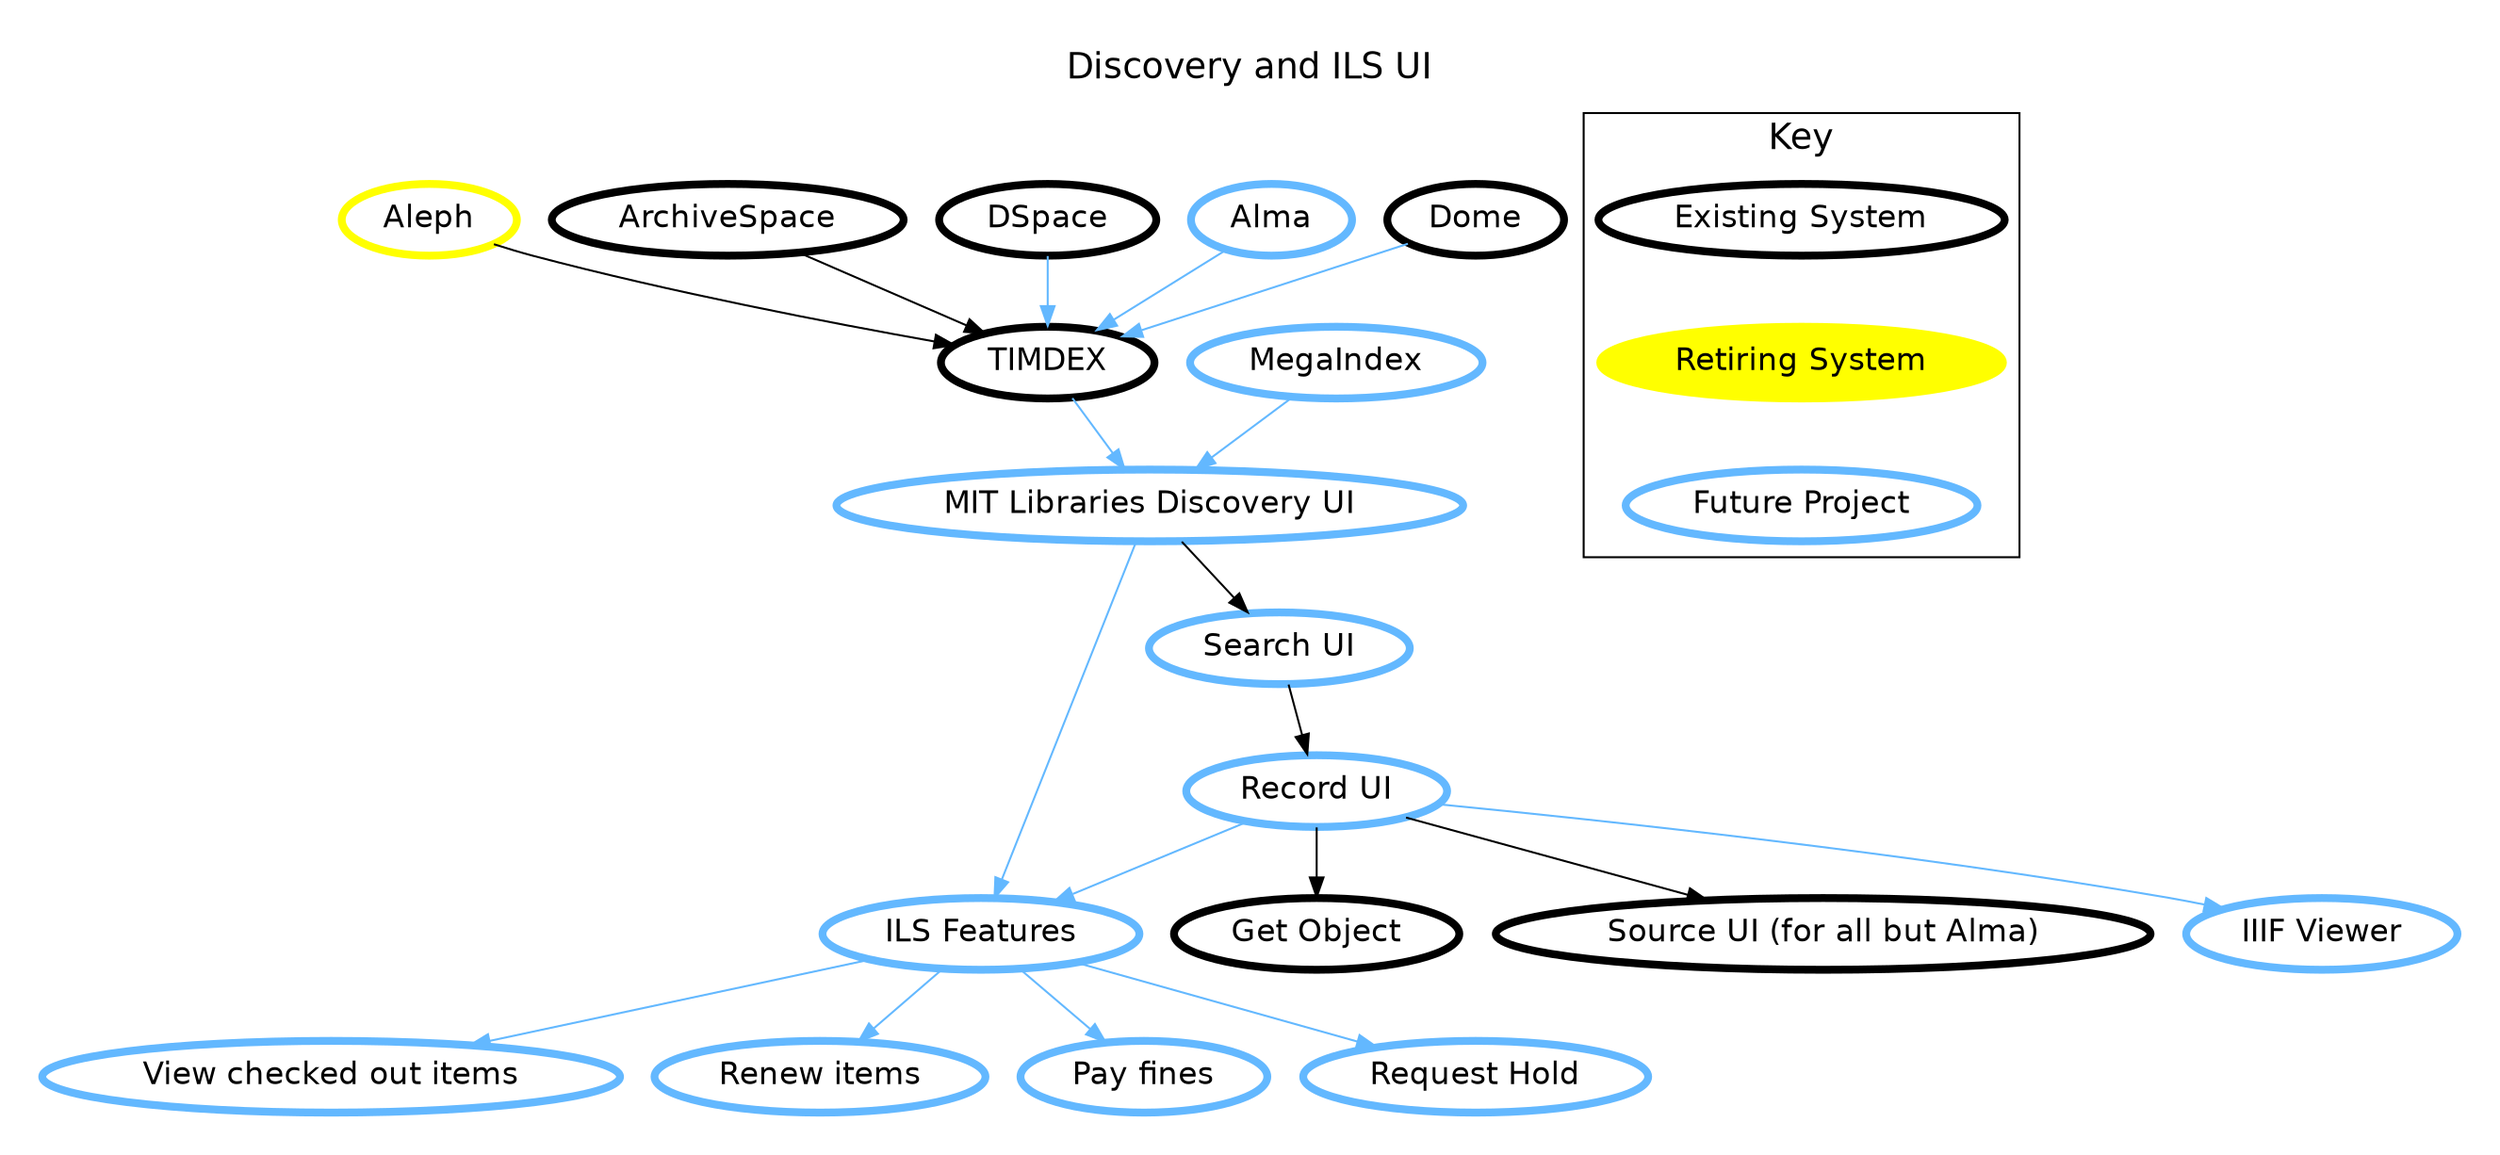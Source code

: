 // dot timdex_central.dot -Tpng > timdex_central.png
// requires installation of GraphViz (brew install graphviz, or
// http://www.graphviz.org/Download..php if that doesn't work)

digraph G {
  label="Discovery and ILS UI";
  labelloc=t;
  fontname=helvetica;
  fontsize=18;
  node [style=filled, fontname=helvetica, fillcolor=white, penwidth=4, fontsize=16];
  pad=0.3;

  Aleph[color=Yellow1]
  ArchiveSpace
  DSpace
  "Alma"[color=SteelBlue1]
  "ILS Features"[color=SteelBlue1]
  DiscoUI[label="MIT Libraries Discovery UI", color=SteelBlue1]
  "View checked out items"[color=SteelBlue1]
  "Renew items"[color=SteelBlue1]
  "Pay fines"[color=SteelBlue1]

  "Aleph" -> "TIMDEX"
  "ArchiveSpace" -> "TIMDEX"
  "DSpace" -> "TIMDEX"[color=SteelBlue1]
  "Dome" -> "TIMDEX"[color=SteelBlue1]
  "Alma" -> "TIMDEX"[color=SteelBlue1]

  "MegaIndex" -> DiscoUI[color=SteelBlue1]
  "MegaIndex"[color=SteelBlue1]

  "TIMDEX" -> DiscoUI[color=SteelBlue1]
  DiscoUI -> "ILS Features"[color=SteelBlue1]
  "ILS Features" -> "View checked out items"[color=SteelBlue1]
  "ILS Features" -> "Renew items"[color=SteelBlue1]
  "ILS Features" -> "Pay fines"[color=SteelBlue1]

  DiscoUI -> "Search UI"
  "Search UI" -> "Record UI"
  "Record UI" -> "Get Object"
  "Record UI" -> "Source UI (for all but Alma)"
  "Record UI" -> "IIIF Viewer"[color=SteelBlue1]
  "IIIF Viewer"[color=SteelBlue1]

  "Record UI" -> "ILS Features"[color=SteelBlue1]
  "ILS Features" -> "Request Hold"[color=SteelBlue1]
  "Request Hold"[color=SteelBlue1]
  "Search UI"[color=SteelBlue1]
  "Record UI"[color=SteelBlue1]

  subgraph clusterLegend {
    label="Key";
    {
     k4[label="Future Project", color=SteelBlue1];
     k2[label="Retiring System", color=Yellow1, fillcolor=Yellow1];
     k1[label="Existing System"]
     k1 -> k2 -> k4 [style=invis]
     }
  }
}
